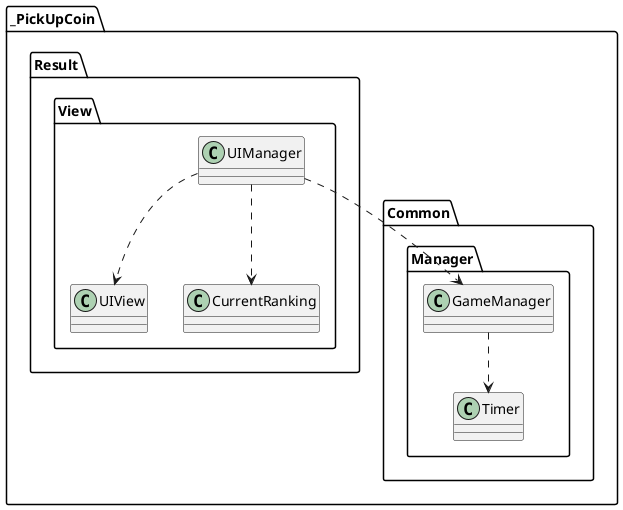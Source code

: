 ﻿@startuml
namespace _PickUpCoin.Common.Manager{
 class GameManager
 class Timer
 GameManager..>Timer
 }
 
 namespace _PickUpCoin.Result.View{
 class UIManager
 class UIView
 UIManager..>CurrentRanking
 UIManager..>UIView
 UIManager..>_PickUpCoin.Common.Manager.GameManager
 }
@enduml